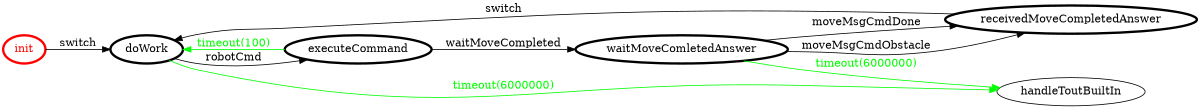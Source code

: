 /*
*
* A GraphViz DOT FSM description 
* Please use a GraphViz visualizer (like http://www.webgraphviz.com)
*  
*/

digraph finite_state_machine {
	rankdir=LR
	size="8,5"
	
	init [ color = red ][ fontcolor = red ][ penwidth = 3 ]
	doWork [ color = black ][ fontcolor = black ][ penwidth = 3 ]
	waitMoveComletedAnswer [ color = black ][ fontcolor = black ][ penwidth = 3 ]
	receivedMoveCompletedAnswer [ color = black ][ fontcolor = black ][ penwidth = 3 ]
	executeCommand [ color = black ][ fontcolor = black ][ penwidth = 3 ]
	
	receivedMoveCompletedAnswer -> doWork [ label = "switch" ][ color = black ][ fontcolor = black ]
	waitMoveComletedAnswer -> receivedMoveCompletedAnswer [ label = "moveMsgCmdDone" ][ color = black ][ fontcolor = black ]
	waitMoveComletedAnswer -> receivedMoveCompletedAnswer [ label = "moveMsgCmdObstacle" ][ color = black ][ fontcolor = black ]
	doWork -> handleToutBuiltIn [ label = "timeout(6000000)" ][ color = green ][ fontcolor = green ]
	doWork -> executeCommand [ label = "robotCmd" ][ color = black ][ fontcolor = black ]
	executeCommand -> waitMoveComletedAnswer [ label = "waitMoveCompleted" ][ color = black ][ fontcolor = black ]
	waitMoveComletedAnswer -> handleToutBuiltIn [ label = "timeout(6000000)" ][ color = green ][ fontcolor = green ]
	init -> doWork [ label = "switch" ][ color = black ][ fontcolor = black ]
	executeCommand -> doWork [ label = "timeout(100)" ][ color = green ][ fontcolor = green ]
}
